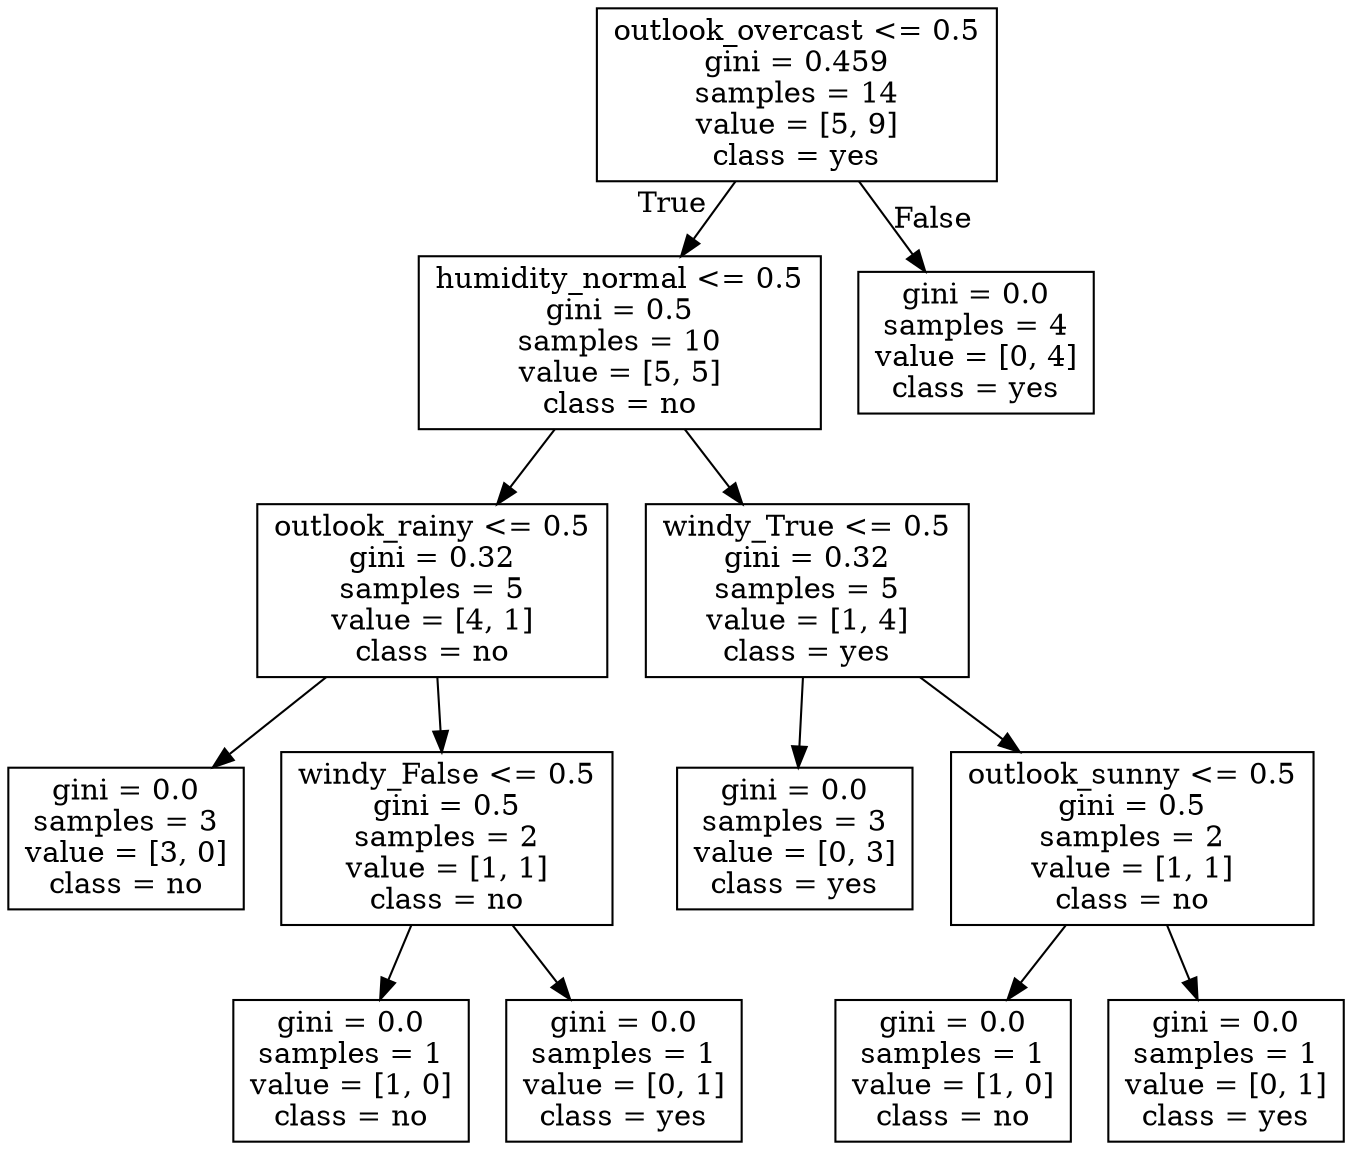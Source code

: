 digraph Tree {
node [shape=box] ;
0 [label="outlook_overcast <= 0.5\ngini = 0.459\nsamples = 14\nvalue = [5, 9]\nclass = yes"] ;
1 [label="humidity_normal <= 0.5\ngini = 0.5\nsamples = 10\nvalue = [5, 5]\nclass = no"] ;
0 -> 1 [labeldistance=2.5, labelangle=45, headlabel="True"] ;
2 [label="outlook_rainy <= 0.5\ngini = 0.32\nsamples = 5\nvalue = [4, 1]\nclass = no"] ;
1 -> 2 ;
3 [label="gini = 0.0\nsamples = 3\nvalue = [3, 0]\nclass = no"] ;
2 -> 3 ;
4 [label="windy_False <= 0.5\ngini = 0.5\nsamples = 2\nvalue = [1, 1]\nclass = no"] ;
2 -> 4 ;
5 [label="gini = 0.0\nsamples = 1\nvalue = [1, 0]\nclass = no"] ;
4 -> 5 ;
6 [label="gini = 0.0\nsamples = 1\nvalue = [0, 1]\nclass = yes"] ;
4 -> 6 ;
7 [label="windy_True <= 0.5\ngini = 0.32\nsamples = 5\nvalue = [1, 4]\nclass = yes"] ;
1 -> 7 ;
8 [label="gini = 0.0\nsamples = 3\nvalue = [0, 3]\nclass = yes"] ;
7 -> 8 ;
9 [label="outlook_sunny <= 0.5\ngini = 0.5\nsamples = 2\nvalue = [1, 1]\nclass = no"] ;
7 -> 9 ;
10 [label="gini = 0.0\nsamples = 1\nvalue = [1, 0]\nclass = no"] ;
9 -> 10 ;
11 [label="gini = 0.0\nsamples = 1\nvalue = [0, 1]\nclass = yes"] ;
9 -> 11 ;
12 [label="gini = 0.0\nsamples = 4\nvalue = [0, 4]\nclass = yes"] ;
0 -> 12 [labeldistance=2.5, labelangle=-45, headlabel="False"] ;
}